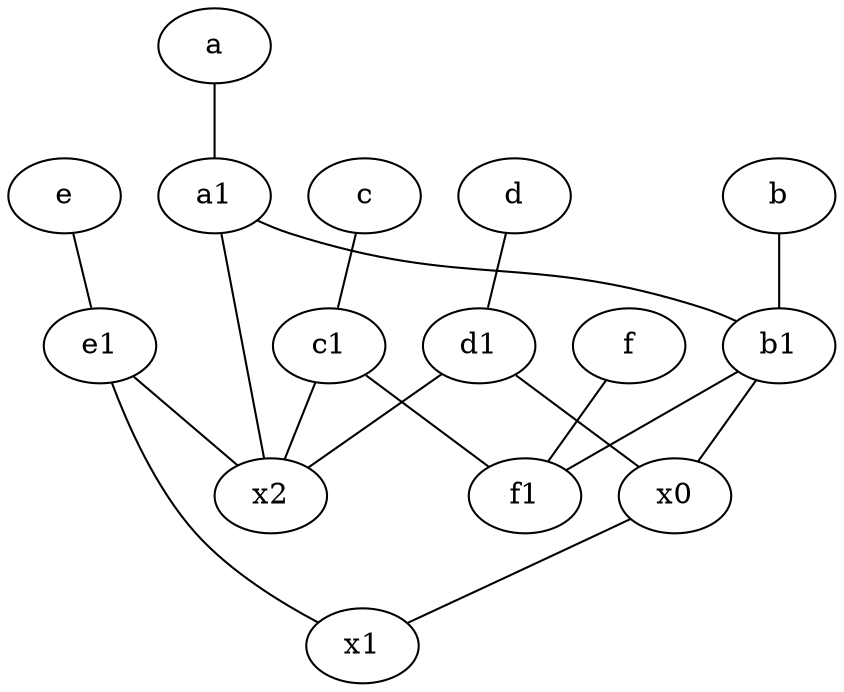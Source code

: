 graph {
	node [labelfontsize=50]
	c1 [labelfontsize=50 pos="4.5,3!"]
	d [labelfontsize=50 pos="2,5!"]
	e [labelfontsize=50 pos="7,9!"]
	b [labelfontsize=50 pos="10,4!"]
	a [labelfontsize=50 pos="8,2!"]
	a1 [labelfontsize=50 pos="8,3!"]
	x0 [labelfontsize=50]
	x2 [labelfontsize=50]
	c [labelfontsize=50 pos="4.5,2!"]
	f1 [labelfontsize=50 pos="3,8!"]
	f [labelfontsize=50 pos="3,9!"]
	x1 [labelfontsize=50]
	e1 [labelfontsize=50 pos="7,7!"]
	b1 [labelfontsize=50 pos="9,4!"]
	d1 [labelfontsize=50 pos="3,5!"]
	c1 -- x2
	b1 -- x0
	e1 -- x1
	c1 -- f1
	a1 -- b1
	b1 -- f1
	d -- d1
	d1 -- x0
	e1 -- x2
	a -- a1
	f -- f1
	c -- c1
	e -- e1
	x0 -- x1
	d1 -- x2
	a1 -- x2
	b -- b1
}
